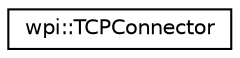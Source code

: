 digraph "Graphical Class Hierarchy"
{
  edge [fontname="Helvetica",fontsize="10",labelfontname="Helvetica",labelfontsize="10"];
  node [fontname="Helvetica",fontsize="10",shape=record];
  rankdir="LR";
  Node1 [label="wpi::TCPConnector",height=0.2,width=0.4,color="black", fillcolor="white", style="filled",URL="$classwpi_1_1TCPConnector.html"];
}
